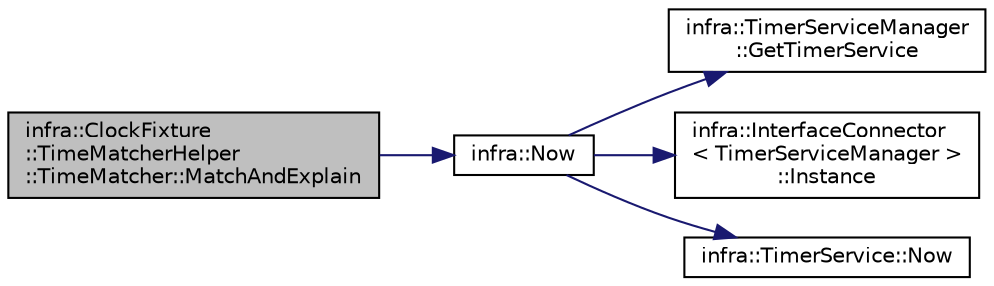 digraph "infra::ClockFixture::TimeMatcherHelper::TimeMatcher::MatchAndExplain"
{
 // INTERACTIVE_SVG=YES
  edge [fontname="Helvetica",fontsize="10",labelfontname="Helvetica",labelfontsize="10"];
  node [fontname="Helvetica",fontsize="10",shape=record];
  rankdir="LR";
  Node10 [label="infra::ClockFixture\l::TimeMatcherHelper\l::TimeMatcher::MatchAndExplain",height=0.2,width=0.4,color="black", fillcolor="grey75", style="filled", fontcolor="black"];
  Node10 -> Node11 [color="midnightblue",fontsize="10",style="solid",fontname="Helvetica"];
  Node11 [label="infra::Now",height=0.2,width=0.4,color="black", fillcolor="white", style="filled",URL="$d0/de3/namespaceinfra.html#ab53300a9f254119ad1fa94f11bc1fccc"];
  Node11 -> Node12 [color="midnightblue",fontsize="10",style="solid",fontname="Helvetica"];
  Node12 [label="infra::TimerServiceManager\l::GetTimerService",height=0.2,width=0.4,color="black", fillcolor="white", style="filled",URL="$db/d70/classinfra_1_1_timer_service_manager.html#a30dbf09013c8e949fbded56e40d2a103"];
  Node11 -> Node13 [color="midnightblue",fontsize="10",style="solid",fontname="Helvetica"];
  Node13 [label="infra::InterfaceConnector\l\< TimerServiceManager \>\l::Instance",height=0.2,width=0.4,color="black", fillcolor="white", style="filled",URL="$d3/d0e/classinfra_1_1_interface_connector.html#aed1d9e952d3d0dfa68e59ee4e868b380"];
  Node11 -> Node14 [color="midnightblue",fontsize="10",style="solid",fontname="Helvetica"];
  Node14 [label="infra::TimerService::Now",height=0.2,width=0.4,color="black", fillcolor="white", style="filled",URL="$da/def/classinfra_1_1_timer_service.html#acb34d2766047f27ebcd1f552916c9a99"];
}
